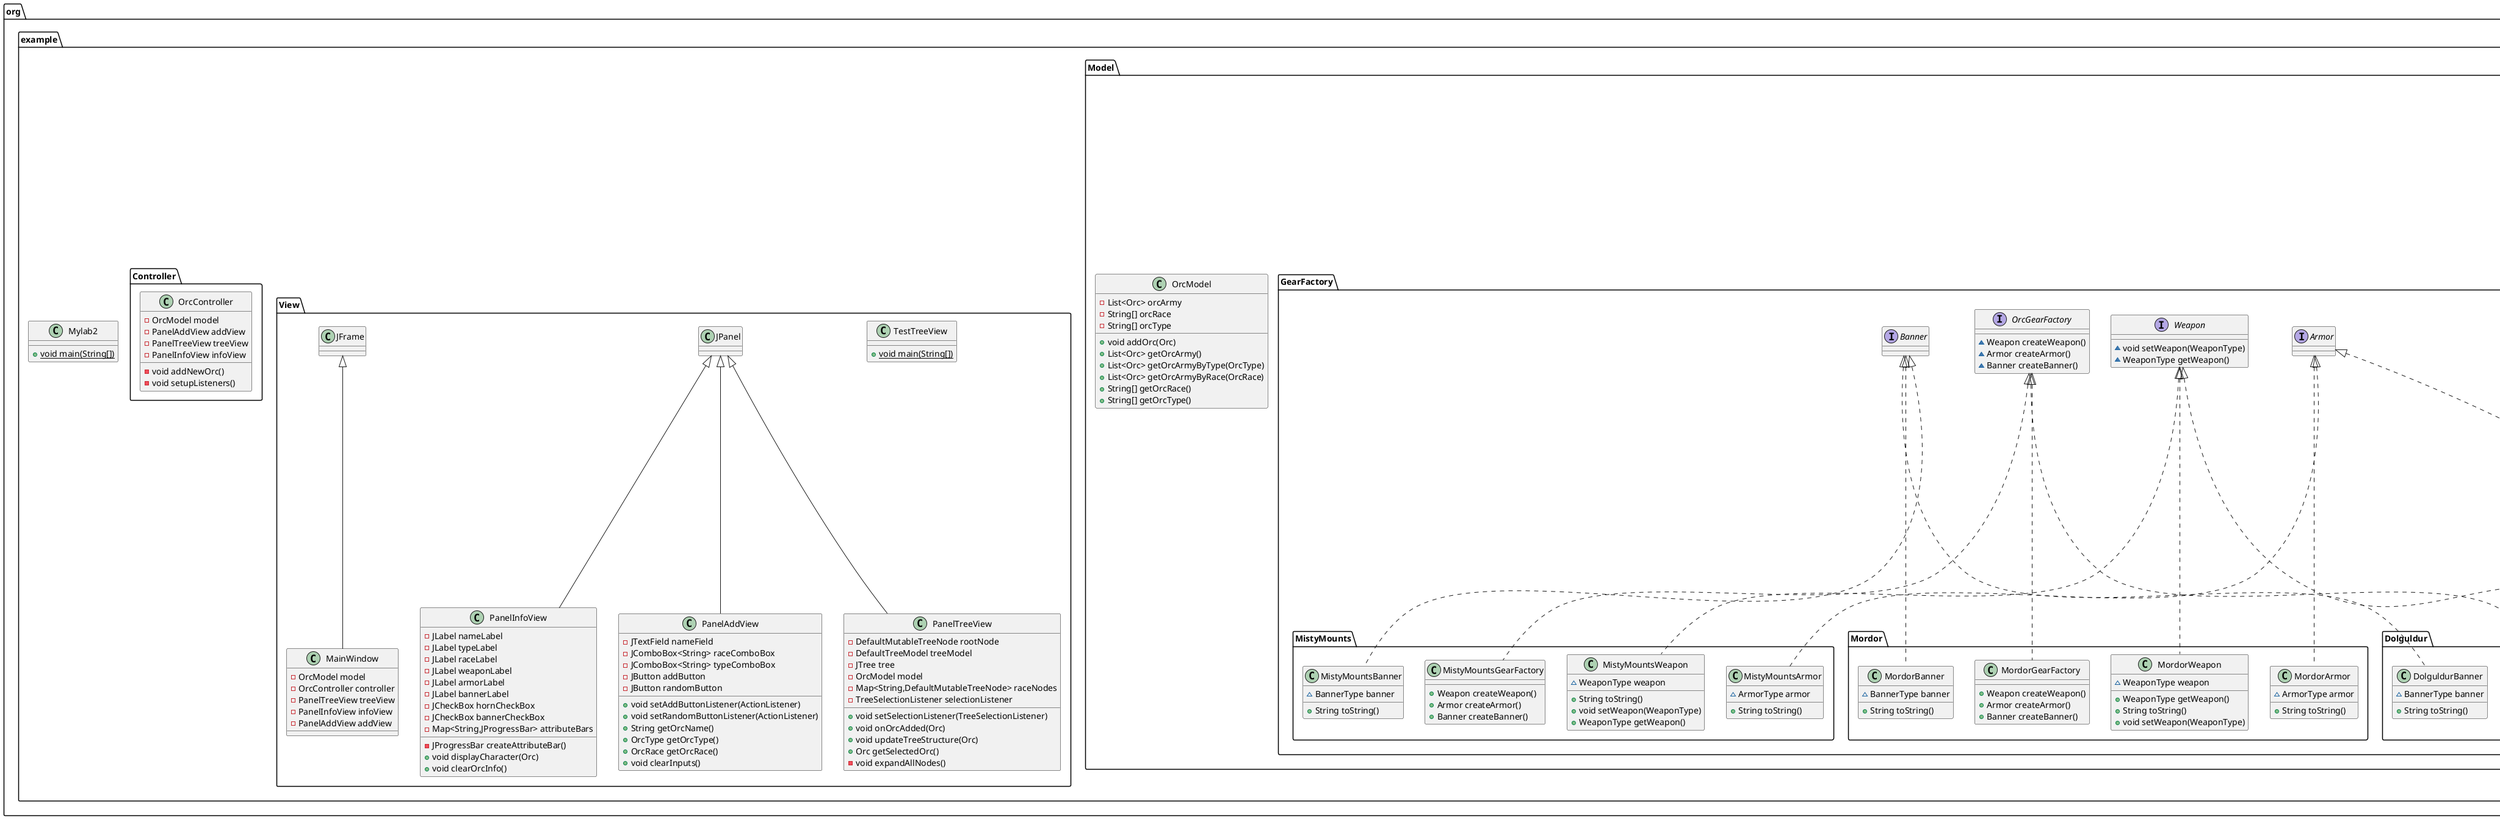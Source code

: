 @startuml
enum org.example.Model.Orc.OrcType {
+  BASIC
+  LEADER
+  SCOUTE
- String typeName
+ String getTypeName()
}


class org.example.Model.Orc.MistyMountsOrcBuilder {
+ OrcBuilder buildPower()
+ OrcBuilder buildAgility()
+ OrcBuilder buildIntelligence()
+ OrcBuilder buildHealth()
}

class org.example.View.PanelInfoView {
- JLabel nameLabel
- JLabel typeLabel
- JLabel raceLabel
- JLabel weaponLabel
- JLabel armorLabel
- JLabel bannerLabel
- JCheckBox hornCheckBox
- JCheckBox bannerCheckBox
- Map<String,JProgressBar> attributeBars
- JProgressBar createAttributeBar()
+ void displayCharacter(Orc)
+ void clearOrcInfo()
}


class org.example.View.PanelAddView {
- JTextField nameField
- JComboBox<String> raceComboBox
- JComboBox<String> typeComboBox
- JButton addButton
- JButton randomButton
+ void setAddButtonListener(ActionListener)
+ void setRandomButtonListener(ActionListener)
+ String getOrcName()
+ OrcType getOrcType()
+ OrcRace getOrcRace()
+ void clearInputs()
}


class org.example.Model.OrcFactory.OrcDirector {
- OrcBuilder builder
+ void setOrcBuilder(OrcRace)
+ Orc createBasicOrc(String)
+ Orc createLeaderOrc(String)
+ Orc createScoutOrc(String)
}


class org.example.View.MainWindow {
- OrcModel model
- OrcController controller
- PanelTreeView treeView
- PanelInfoView infoView
- PanelAddView addView
}

interface org.example.Model.OrcFactory.OrcBuilderFactory {
~ OrcBuilder createOrcBuilder()
}

class org.example.Mylab2 {
+ {static} void main(String[])
}

enum org.example.Model.GearFactory.BannerType {
+  RED_EYE_BANNER
+  SPIDER_BANNER
+  MOON_BANNER
- String bannerName
+ String getBanner()
}


class org.example.Model.GearFactory.Mordor.MordorArmor {
~ ArmorType armor
+ String toString()
}


class org.example.Model.GearFactory.Dolguldur.DolguldurWeapon {
~ WeaponType weapon
+ void setWeapon(WeaponType)
+ WeaponType getWeapon()
+ String toString()
}


class org.example.Model.GearFactory.Mordor.MordorGearFactory {
+ Weapon createWeapon()
+ Armor createArmor()
+ Banner createBanner()
}

class org.example.Model.GearFactory.Mordor.MordorBanner {
~ BannerType banner
+ String toString()
}


class org.example.Model.Orc.Orc {
- OrcRace race
- OrcType type
- String name
- Weapon weapon
- Armor armor
- Banner banner
- int power
- int agility
- int intelligence
- int health
- boolean hasHorn
- boolean hasBanner
+ OrcRace getRace()
+ void setRace(OrcRace)
+ OrcType getType()
+ void setType(OrcType)
+ String getName()
+ void setName(String)
+ Weapon getWeapon()
+ void setWeapon(Weapon)
+ Armor getArmor()
+ void setArmor(Armor)
+ Banner getBanner()
+ void setBanner(Banner)
+ int getPower()
+ void setPower(int)
+ int getAgility()
+ void setAgility(int)
+ int getIntelligence()
+ void setIntelligence(int)
+ int getHealth()
+ void setHealth(int)
+ boolean isHasHorn()
+ void setHasHorn(boolean)
+ boolean isHasBanner()
+ void setHasBanner(boolean)
+ String toString()
}


class org.example.Model.Orc.MordorOrcBuilder {
+ OrcBuilder buildPower()
+ OrcBuilder buildAgility()
+ OrcBuilder buildIntelligence()
+ OrcBuilder buildHealth()
}

abstract class org.example.Model.Orc.OrcBuilder {
# OrcRace race
# OrcType type
# String name
# Weapon weapon
# Armor armor
# Banner banner
# int power
# int agility
# int intelligence
# int health
# boolean hasHorn
# boolean hasBanner
# OrcGearFactory gearFactory
+ OrcBuilder buildType(OrcType)
+ OrcBuilder buildName(String)
+ OrcBuilder buildWeapon()
+ OrcBuilder buildArmor()
+ OrcBuilder buildBanner()
+ {abstract}OrcBuilder buildPower()
+ {abstract}OrcBuilder buildAgility()
+ {abstract}OrcBuilder buildIntelligence()
+ {abstract}OrcBuilder buildHealth()
+ OrcBuilder addHorn()
+ OrcBuilder addBanner()
+ OrcBuilder buildGearFactory(OrcGearFactory)
+ Orc createNewOrc()
}


class org.example.Model.GearFactory.MistyMounts.MistyMountsGearFactory {
+ Weapon createWeapon()
+ Armor createArmor()
+ Banner createBanner()
}

class org.example.Model.GearFactory.Dolguldur.DolguldurBanner {
~ BannerType banner
+ String toString()
}


class org.example.Model.GearFactory.TestOrkGearFactory {
+ {static} void main(String[])
}

class org.example.View.TestTreeView {
+ {static} void main(String[])
}

class org.example.Model.Orc.TestOrk {
+ {static} void main(String[])
}

class org.example.View.PanelTreeView {
- DefaultMutableTreeNode rootNode
- DefaultTreeModel treeModel
- JTree tree
- OrcModel model
- Map<String,DefaultMutableTreeNode> raceNodes
- TreeSelectionListener selectionListener
+ void setSelectionListener(TreeSelectionListener)
+ void onOrcAdded(Orc)
+ void updateTreeStructure(Orc)
+ Orc getSelectedOrc()
- void expandAllNodes()
}


class org.example.Model.GearFactory.MistyMounts.MistyMountsArmor {
~ ArmorType armor
+ String toString()
}


interface org.example.Model.GearFactory.Armor {
}
class org.example.Model.GearFactory.Dolguldur.DolguldurGearFactory {
+ Weapon createWeapon()
+ Armor createArmor()
+ Banner createBanner()
}

class org.example.Model.OrcFactory.TestOrcBuilderFactory {
+ {static} void main(String[])
}

enum org.example.Model.GearFactory.ArmorType {
+  STEEL_ARMOR
+  CHAINMAIL
+  LEATHER_ARMOR
- String armorName
+ String getArmor()
}


class org.example.Model.GearFactory.MistyMounts.MistyMountsWeapon {
~ WeaponType weapon
+ String toString()
+ void setWeapon(WeaponType)
+ WeaponType getWeapon()
}


interface org.example.Model.GearFactory.Weapon {
~ void setWeapon(WeaponType)
~ WeaponType getWeapon()
}

class org.example.Model.OrcModel {
- List<Orc> orcArmy
- String[] orcRace
- String[] orcType
+ void addOrc(Orc)
+ List<Orc> getOrcArmy()
+ List<Orc> getOrcArmyByType(OrcType)
+ List<Orc> getOrcArmyByRace(OrcRace)
+ String[] getOrcRace()
+ String[] getOrcType()
}


enum org.example.Model.Orc.OrcRace {
+  MORDOR_ORC
+  DOLGULDUR_ORC
+  MISTYMOUNTS_ORC
- String raceName
+ String getRaceName()
}


interface org.example.Model.GearFactory.OrcGearFactory {
~ Weapon createWeapon()
~ Armor createArmor()
~ Banner createBanner()
}

class org.example.Model.OrcFactory.MordorOrcBuilderFactory {
+ OrcBuilder createOrcBuilder()
}

class org.example.Model.OrcFactory.MistyMountsOrcBuilderFactory {
+ OrcBuilder createOrcBuilder()
}

class org.example.Model.Orc.DolguldurOrcBuilder {
+ OrcBuilder buildPower()
+ OrcBuilder buildAgility()
+ OrcBuilder buildIntelligence()
+ OrcBuilder buildHealth()
}

class org.example.Model.GearFactory.Mordor.MordorWeapon {
~ WeaponType weapon
+ WeaponType getWeapon()
+ String toString()
+ void setWeapon(WeaponType)
}


class org.example.Controller.OrcController {
- OrcModel model
- PanelAddView addView
- PanelTreeView treeView
- PanelInfoView infoView
- void addNewOrc()
- void setupListeners()
}


class org.example.Model.GearFactory.MistyMounts.MistyMountsBanner {
~ BannerType banner
+ String toString()
}


interface org.example.Model.GearFactory.Banner {
}
class org.example.Model.OrcFactory.DolguldurOrcBuilderFactory {
+ OrcBuilder createOrcBuilder()
}

class org.example.Model.GearFactory.Dolguldur.DolguldurArmor {
~ ArmorType armor
+ String toString()
}


enum org.example.Model.GearFactory.WeaponType {
+  SWORD
+  AXE
+  SPEAR
+  BOW
- String weaponName
+ String getWeapon()
}




org.example.Model.Orc.OrcBuilder <|-- org.example.Model.Orc.MistyMountsOrcBuilder
org.example.View.JPanel <|-- org.example.View.PanelInfoView
org.example.View.JPanel <|-- org.example.View.PanelAddView
org.example.View.JFrame <|-- org.example.View.MainWindow
org.example.Model.GearFactory.Armor <|.. org.example.Model.GearFactory.Mordor.MordorArmor
org.example.Model.GearFactory.Weapon <|.. org.example.Model.GearFactory.Dolguldur.DolguldurWeapon
org.example.Model.GearFactory.OrcGearFactory <|.. org.example.Model.GearFactory.Mordor.MordorGearFactory
org.example.Model.GearFactory.Banner <|.. org.example.Model.GearFactory.Mordor.MordorBanner
org.example.Model.Orc.OrcBuilder <|-- org.example.Model.Orc.MordorOrcBuilder
org.example.Model.GearFactory.OrcGearFactory <|.. org.example.Model.GearFactory.MistyMounts.MistyMountsGearFactory
org.example.Model.GearFactory.Banner <|.. org.example.Model.GearFactory.Dolguldur.DolguldurBanner
org.example.View.JPanel <|-- org.example.View.PanelTreeView
org.example.Model.GearFactory.Armor <|.. org.example.Model.GearFactory.MistyMounts.MistyMountsArmor
org.example.Model.GearFactory.OrcGearFactory <|.. org.example.Model.GearFactory.Dolguldur.DolguldurGearFactory
org.example.Model.GearFactory.Weapon <|.. org.example.Model.GearFactory.MistyMounts.MistyMountsWeapon
org.example.Model.OrcFactory.OrcBuilderFactory <|.. org.example.Model.OrcFactory.MordorOrcBuilderFactory
org.example.Model.OrcFactory.OrcBuilderFactory <|.. org.example.Model.OrcFactory.MistyMountsOrcBuilderFactory
org.example.Model.Orc.OrcBuilder <|-- org.example.Model.Orc.DolguldurOrcBuilder
org.example.Model.GearFactory.Weapon <|.. org.example.Model.GearFactory.Mordor.MordorWeapon
org.example.Model.GearFactory.Banner <|.. org.example.Model.GearFactory.MistyMounts.MistyMountsBanner
org.example.Model.OrcFactory.OrcBuilderFactory <|.. org.example.Model.OrcFactory.DolguldurOrcBuilderFactory
org.example.Model.GearFactory.Armor <|.. org.example.Model.GearFactory.Dolguldur.DolguldurArmor
@enduml